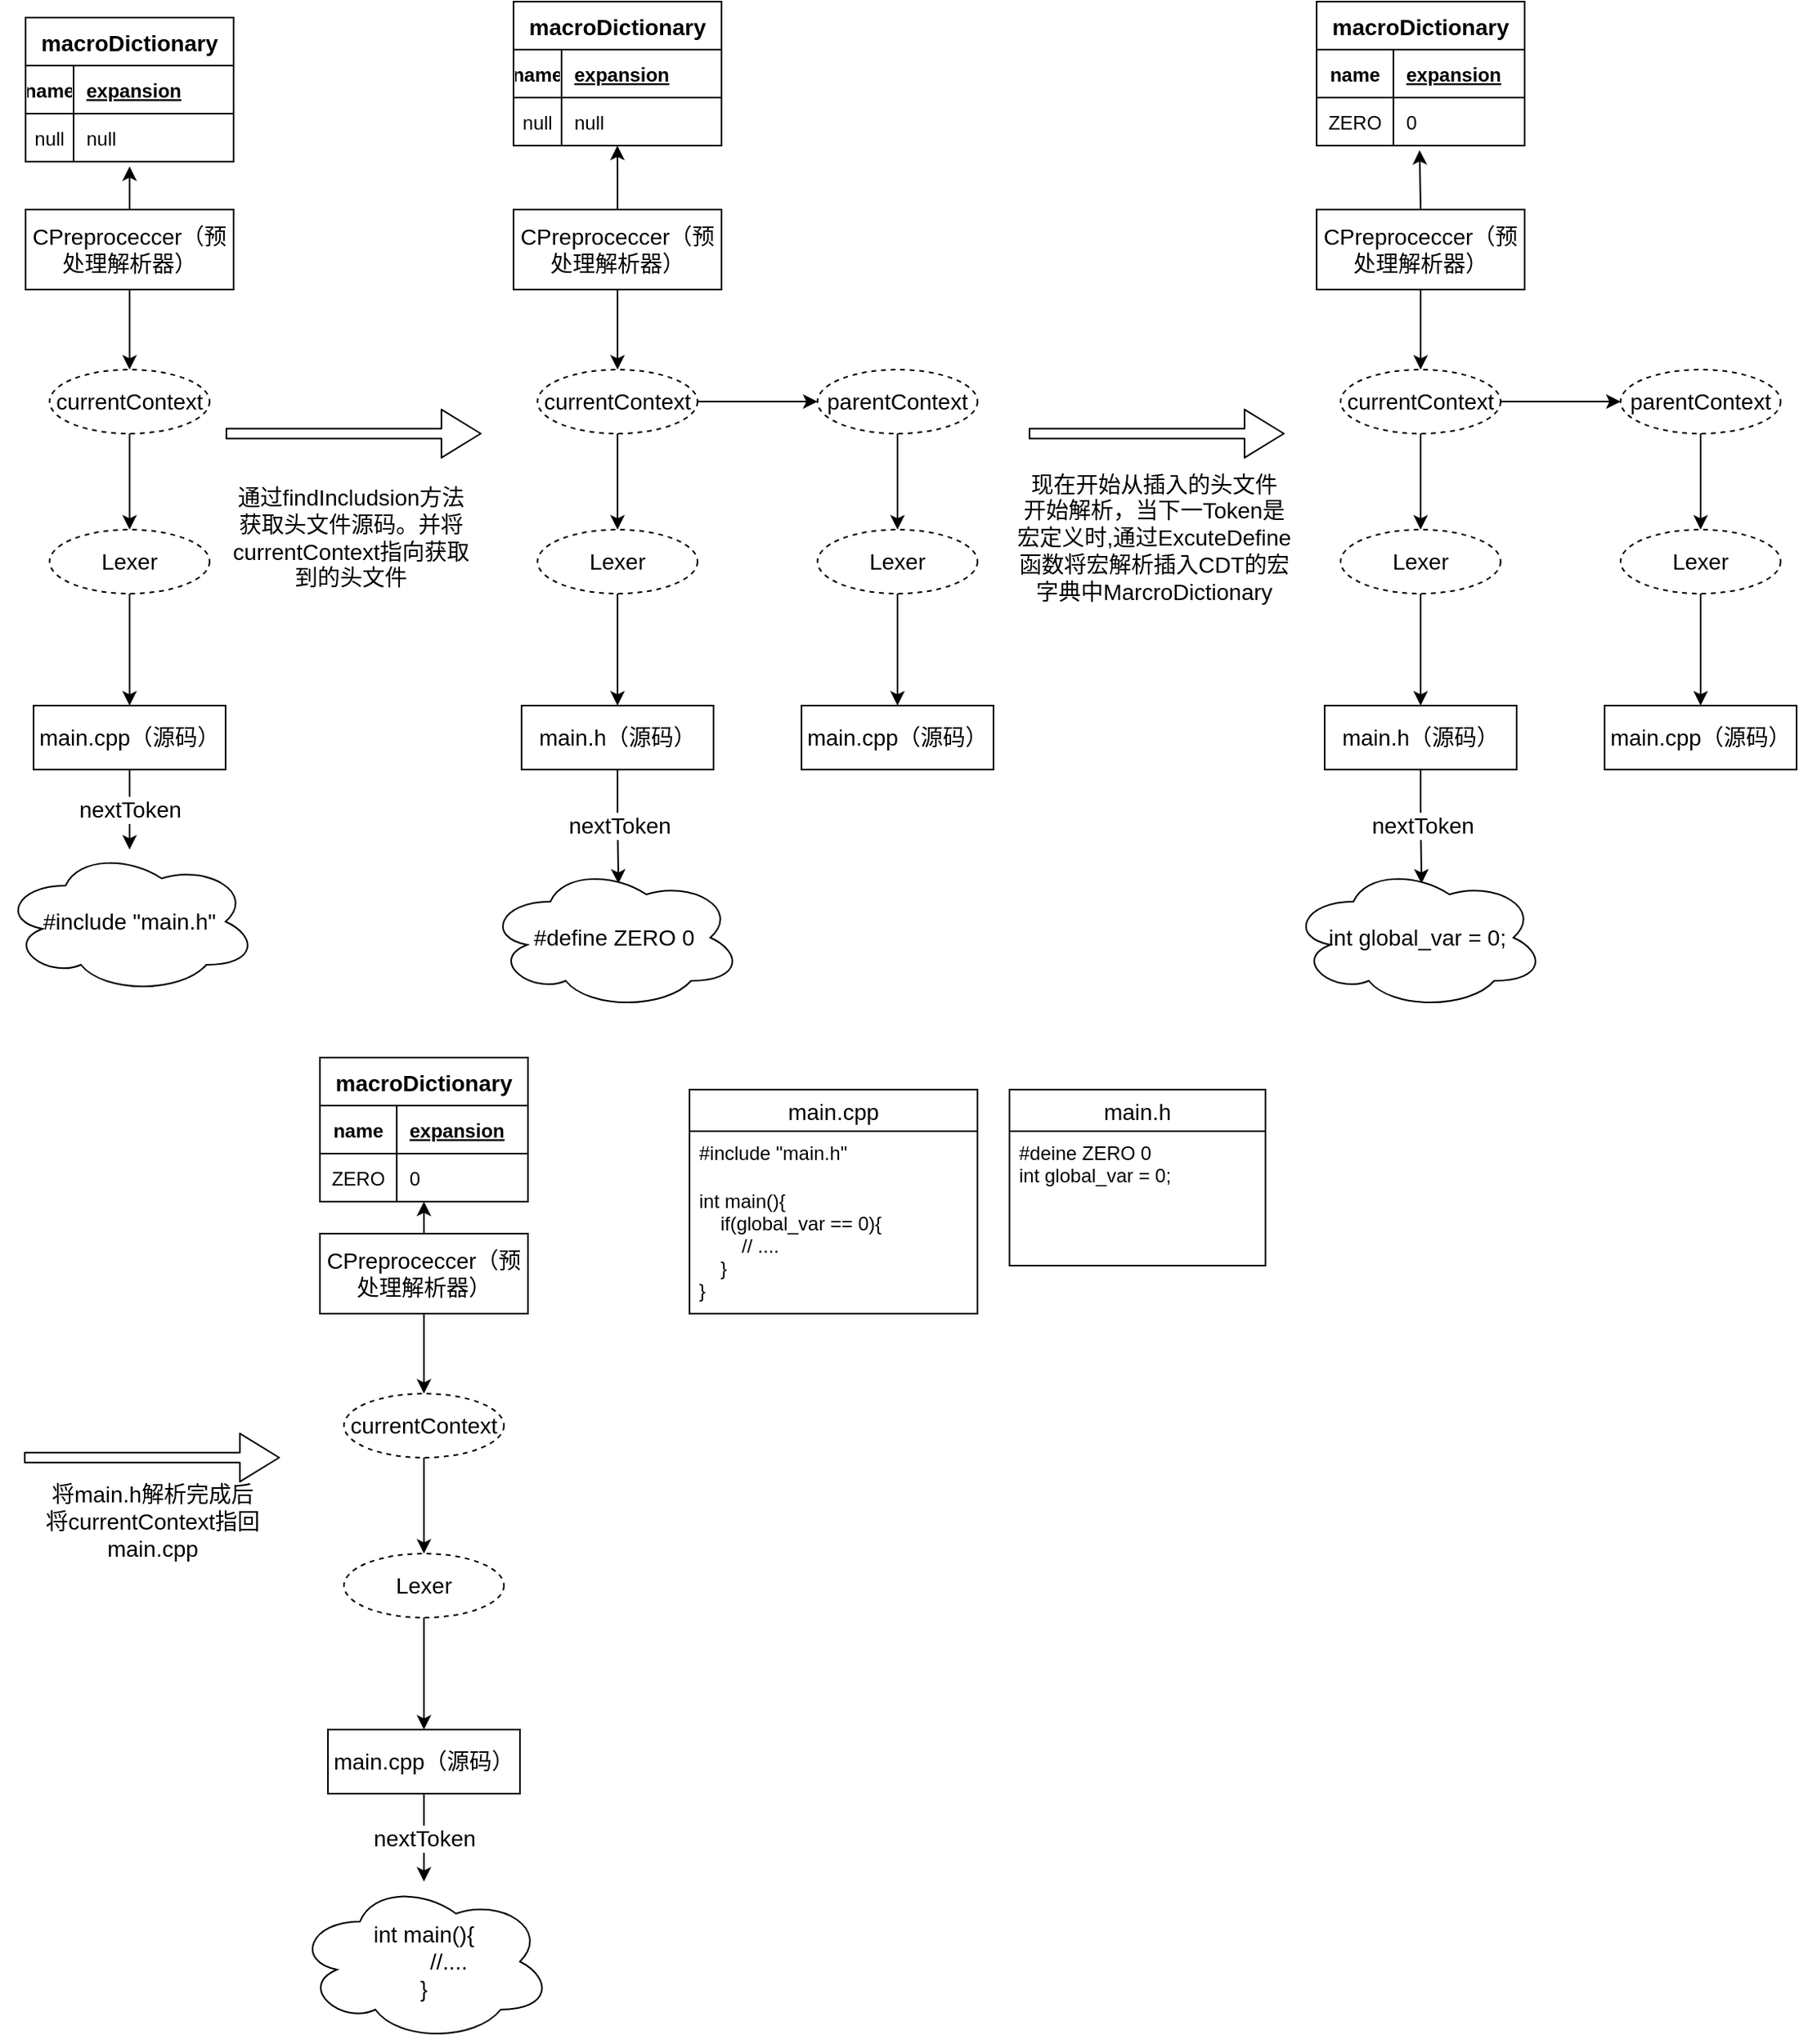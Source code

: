 <mxfile version="14.9.6" type="device"><diagram id="C5RBs43oDa-KdzZeNtuy" name="Page-1"><mxGraphModel dx="2370" dy="2539" grid="1" gridSize="10" guides="1" tooltips="1" connect="1" arrows="1" fold="1" page="1" pageScale="1" pageWidth="827" pageHeight="1169" math="0" shadow="0"><root><mxCell id="WIyWlLk6GJQsqaUBKTNV-0"/><mxCell id="WIyWlLk6GJQsqaUBKTNV-1" parent="WIyWlLk6GJQsqaUBKTNV-0"/><mxCell id="orRIZjKBZ5cGVAHGBjZL-9" style="edgeStyle=orthogonalEdgeStyle;rounded=0;orthogonalLoop=1;jettySize=auto;html=1;entryX=0.5;entryY=0;entryDx=0;entryDy=0;fontSize=14;" edge="1" parent="WIyWlLk6GJQsqaUBKTNV-1" source="orRIZjKBZ5cGVAHGBjZL-1" target="orRIZjKBZ5cGVAHGBjZL-2"><mxGeometry relative="1" as="geometry"/></mxCell><mxCell id="orRIZjKBZ5cGVAHGBjZL-144" style="edgeStyle=orthogonalEdgeStyle;rounded=0;orthogonalLoop=1;jettySize=auto;html=1;exitX=0.5;exitY=0;exitDx=0;exitDy=0;entryX=0.5;entryY=1.1;entryDx=0;entryDy=0;entryPerimeter=0;fontSize=14;" edge="1" parent="WIyWlLk6GJQsqaUBKTNV-1" source="orRIZjKBZ5cGVAHGBjZL-1" target="orRIZjKBZ5cGVAHGBjZL-123"><mxGeometry relative="1" as="geometry"/></mxCell><mxCell id="orRIZjKBZ5cGVAHGBjZL-1" value="CPreproceccer（预处理解析器）" style="whiteSpace=wrap;html=1;align=center;fontSize=14;" vertex="1" parent="WIyWlLk6GJQsqaUBKTNV-1"><mxGeometry x="85" y="120" width="130" height="50" as="geometry"/></mxCell><mxCell id="orRIZjKBZ5cGVAHGBjZL-5" style="edgeStyle=orthogonalEdgeStyle;rounded=0;orthogonalLoop=1;jettySize=auto;html=1;entryX=0.5;entryY=0;entryDx=0;entryDy=0;fontSize=14;" edge="1" parent="WIyWlLk6GJQsqaUBKTNV-1" source="orRIZjKBZ5cGVAHGBjZL-2" target="orRIZjKBZ5cGVAHGBjZL-4"><mxGeometry relative="1" as="geometry"/></mxCell><mxCell id="orRIZjKBZ5cGVAHGBjZL-2" value="currentContext" style="ellipse;whiteSpace=wrap;html=1;align=center;dashed=1;fontSize=14;" vertex="1" parent="WIyWlLk6GJQsqaUBKTNV-1"><mxGeometry x="100" y="220" width="100" height="40" as="geometry"/></mxCell><mxCell id="orRIZjKBZ5cGVAHGBjZL-6" style="edgeStyle=orthogonalEdgeStyle;rounded=0;orthogonalLoop=1;jettySize=auto;html=1;exitX=0.5;exitY=1;exitDx=0;exitDy=0;fontSize=14;entryX=0.5;entryY=0;entryDx=0;entryDy=0;" edge="1" parent="WIyWlLk6GJQsqaUBKTNV-1" source="orRIZjKBZ5cGVAHGBjZL-4" target="orRIZjKBZ5cGVAHGBjZL-7"><mxGeometry relative="1" as="geometry"><mxPoint x="149.857" y="420" as="targetPoint"/></mxGeometry></mxCell><mxCell id="orRIZjKBZ5cGVAHGBjZL-4" value="Lexer" style="ellipse;whiteSpace=wrap;html=1;align=center;dashed=1;fontSize=14;" vertex="1" parent="WIyWlLk6GJQsqaUBKTNV-1"><mxGeometry x="100" y="320" width="100" height="40" as="geometry"/></mxCell><mxCell id="orRIZjKBZ5cGVAHGBjZL-15" value="nextToken" style="edgeStyle=orthogonalEdgeStyle;rounded=0;orthogonalLoop=1;jettySize=auto;html=1;fontSize=14;" edge="1" parent="WIyWlLk6GJQsqaUBKTNV-1" source="orRIZjKBZ5cGVAHGBjZL-7" target="orRIZjKBZ5cGVAHGBjZL-14"><mxGeometry relative="1" as="geometry"/></mxCell><mxCell id="orRIZjKBZ5cGVAHGBjZL-7" value="main.cpp（源码）" style="whiteSpace=wrap;html=1;align=center;fontSize=14;" vertex="1" parent="WIyWlLk6GJQsqaUBKTNV-1"><mxGeometry x="90" y="430" width="120" height="40" as="geometry"/></mxCell><mxCell id="orRIZjKBZ5cGVAHGBjZL-10" value="" style="shape=flexArrow;endArrow=classic;html=1;fontSize=14;endWidth=22.857;endSize=7.857;width=6.286;" edge="1" parent="WIyWlLk6GJQsqaUBKTNV-1"><mxGeometry width="50" height="50" relative="1" as="geometry"><mxPoint x="210" y="260" as="sourcePoint"/><mxPoint x="370" y="260" as="targetPoint"/></mxGeometry></mxCell><mxCell id="orRIZjKBZ5cGVAHGBjZL-14" value="#include &quot;main.h&quot;" style="ellipse;shape=cloud;whiteSpace=wrap;html=1;fontSize=14;" vertex="1" parent="WIyWlLk6GJQsqaUBKTNV-1"><mxGeometry x="70" y="520" width="160" height="90" as="geometry"/></mxCell><mxCell id="orRIZjKBZ5cGVAHGBjZL-16" style="edgeStyle=orthogonalEdgeStyle;rounded=0;orthogonalLoop=1;jettySize=auto;html=1;entryX=0.5;entryY=0;entryDx=0;entryDy=0;fontSize=14;" edge="1" parent="WIyWlLk6GJQsqaUBKTNV-1" source="orRIZjKBZ5cGVAHGBjZL-17" target="orRIZjKBZ5cGVAHGBjZL-19"><mxGeometry relative="1" as="geometry"/></mxCell><mxCell id="orRIZjKBZ5cGVAHGBjZL-95" style="edgeStyle=orthogonalEdgeStyle;rounded=0;orthogonalLoop=1;jettySize=auto;html=1;exitX=0.5;exitY=0;exitDx=0;exitDy=0;entryX=0.623;entryY=1;entryDx=0;entryDy=0;entryPerimeter=0;fontSize=14;" edge="1" parent="WIyWlLk6GJQsqaUBKTNV-1" source="orRIZjKBZ5cGVAHGBjZL-17"><mxGeometry relative="1" as="geometry"><mxPoint x="454.92" y="80" as="targetPoint"/></mxGeometry></mxCell><mxCell id="orRIZjKBZ5cGVAHGBjZL-17" value="CPreproceccer（预处理解析器）" style="whiteSpace=wrap;html=1;align=center;fontSize=14;" vertex="1" parent="WIyWlLk6GJQsqaUBKTNV-1"><mxGeometry x="390" y="120" width="130" height="50" as="geometry"/></mxCell><mxCell id="orRIZjKBZ5cGVAHGBjZL-18" style="edgeStyle=orthogonalEdgeStyle;rounded=0;orthogonalLoop=1;jettySize=auto;html=1;entryX=0.5;entryY=0;entryDx=0;entryDy=0;fontSize=14;" edge="1" parent="WIyWlLk6GJQsqaUBKTNV-1" source="orRIZjKBZ5cGVAHGBjZL-19" target="orRIZjKBZ5cGVAHGBjZL-21"><mxGeometry relative="1" as="geometry"/></mxCell><mxCell id="orRIZjKBZ5cGVAHGBjZL-24" style="edgeStyle=orthogonalEdgeStyle;rounded=0;orthogonalLoop=1;jettySize=auto;html=1;exitX=1;exitY=0.5;exitDx=0;exitDy=0;fontSize=14;" edge="1" parent="WIyWlLk6GJQsqaUBKTNV-1" source="orRIZjKBZ5cGVAHGBjZL-19"><mxGeometry relative="1" as="geometry"><mxPoint x="580" y="240" as="targetPoint"/></mxGeometry></mxCell><mxCell id="orRIZjKBZ5cGVAHGBjZL-19" value="currentContext" style="ellipse;whiteSpace=wrap;html=1;align=center;dashed=1;fontSize=14;" vertex="1" parent="WIyWlLk6GJQsqaUBKTNV-1"><mxGeometry x="405" y="220" width="100" height="40" as="geometry"/></mxCell><mxCell id="orRIZjKBZ5cGVAHGBjZL-20" style="edgeStyle=orthogonalEdgeStyle;rounded=0;orthogonalLoop=1;jettySize=auto;html=1;exitX=0.5;exitY=1;exitDx=0;exitDy=0;fontSize=14;entryX=0.5;entryY=0;entryDx=0;entryDy=0;" edge="1" parent="WIyWlLk6GJQsqaUBKTNV-1" source="orRIZjKBZ5cGVAHGBjZL-21" target="orRIZjKBZ5cGVAHGBjZL-22"><mxGeometry relative="1" as="geometry"><mxPoint x="454.857" y="420" as="targetPoint"/></mxGeometry></mxCell><mxCell id="orRIZjKBZ5cGVAHGBjZL-21" value="Lexer" style="ellipse;whiteSpace=wrap;html=1;align=center;dashed=1;fontSize=14;" vertex="1" parent="WIyWlLk6GJQsqaUBKTNV-1"><mxGeometry x="405" y="320" width="100" height="40" as="geometry"/></mxCell><mxCell id="orRIZjKBZ5cGVAHGBjZL-23" value="nextToken" style="edgeStyle=orthogonalEdgeStyle;rounded=0;orthogonalLoop=1;jettySize=auto;html=1;exitX=0.5;exitY=1;exitDx=0;exitDy=0;fontSize=14;entryX=0.516;entryY=0.125;entryDx=0;entryDy=0;entryPerimeter=0;" edge="1" parent="WIyWlLk6GJQsqaUBKTNV-1" source="orRIZjKBZ5cGVAHGBjZL-22" target="orRIZjKBZ5cGVAHGBjZL-31"><mxGeometry relative="1" as="geometry"><mxPoint x="454.862" y="530" as="targetPoint"/></mxGeometry></mxCell><mxCell id="orRIZjKBZ5cGVAHGBjZL-22" value="main.h（源码）" style="whiteSpace=wrap;html=1;align=center;fontSize=14;" vertex="1" parent="WIyWlLk6GJQsqaUBKTNV-1"><mxGeometry x="395" y="430" width="120" height="40" as="geometry"/></mxCell><mxCell id="orRIZjKBZ5cGVAHGBjZL-25" style="edgeStyle=orthogonalEdgeStyle;rounded=0;orthogonalLoop=1;jettySize=auto;html=1;entryX=0.5;entryY=0;entryDx=0;entryDy=0;fontSize=14;" edge="1" parent="WIyWlLk6GJQsqaUBKTNV-1" source="orRIZjKBZ5cGVAHGBjZL-26" target="orRIZjKBZ5cGVAHGBjZL-28"><mxGeometry relative="1" as="geometry"/></mxCell><mxCell id="orRIZjKBZ5cGVAHGBjZL-26" value="parentContext" style="ellipse;whiteSpace=wrap;html=1;align=center;dashed=1;fontSize=14;" vertex="1" parent="WIyWlLk6GJQsqaUBKTNV-1"><mxGeometry x="580" y="220" width="100" height="40" as="geometry"/></mxCell><mxCell id="orRIZjKBZ5cGVAHGBjZL-27" style="edgeStyle=orthogonalEdgeStyle;rounded=0;orthogonalLoop=1;jettySize=auto;html=1;exitX=0.5;exitY=1;exitDx=0;exitDy=0;fontSize=14;entryX=0.5;entryY=0;entryDx=0;entryDy=0;" edge="1" parent="WIyWlLk6GJQsqaUBKTNV-1" source="orRIZjKBZ5cGVAHGBjZL-28" target="orRIZjKBZ5cGVAHGBjZL-29"><mxGeometry relative="1" as="geometry"><mxPoint x="629.857" y="420" as="targetPoint"/></mxGeometry></mxCell><mxCell id="orRIZjKBZ5cGVAHGBjZL-28" value="Lexer" style="ellipse;whiteSpace=wrap;html=1;align=center;dashed=1;fontSize=14;" vertex="1" parent="WIyWlLk6GJQsqaUBKTNV-1"><mxGeometry x="580" y="320" width="100" height="40" as="geometry"/></mxCell><mxCell id="orRIZjKBZ5cGVAHGBjZL-29" value="main.cpp（源码）" style="whiteSpace=wrap;html=1;align=center;fontSize=14;" vertex="1" parent="WIyWlLk6GJQsqaUBKTNV-1"><mxGeometry x="570" y="430" width="120" height="40" as="geometry"/></mxCell><mxCell id="orRIZjKBZ5cGVAHGBjZL-30" value="通过findIncludsion方法&lt;br&gt;获取头文件源码。并将&lt;br&gt;currentContext指向获取&lt;br&gt;到的头文件" style="text;html=1;align=center;verticalAlign=middle;resizable=0;points=[];autosize=1;strokeColor=none;fontSize=14;" vertex="1" parent="WIyWlLk6GJQsqaUBKTNV-1"><mxGeometry x="208" y="290" width="160" height="70" as="geometry"/></mxCell><mxCell id="orRIZjKBZ5cGVAHGBjZL-31" value="#define ZERO 0" style="ellipse;shape=cloud;whiteSpace=wrap;html=1;fontSize=14;" vertex="1" parent="WIyWlLk6GJQsqaUBKTNV-1"><mxGeometry x="373" y="530" width="160" height="90" as="geometry"/></mxCell><mxCell id="orRIZjKBZ5cGVAHGBjZL-46" value="main.cpp" style="swimlane;fontStyle=0;childLayout=stackLayout;horizontal=1;startSize=26;horizontalStack=0;resizeParent=1;resizeParentMax=0;resizeLast=0;collapsible=1;marginBottom=0;align=center;fontSize=14;" vertex="1" parent="WIyWlLk6GJQsqaUBKTNV-1"><mxGeometry x="500" y="670" width="180" height="140" as="geometry"/></mxCell><mxCell id="orRIZjKBZ5cGVAHGBjZL-47" value="#include &quot;main.h&quot;" style="text;strokeColor=none;fillColor=none;spacingLeft=4;spacingRight=4;overflow=hidden;rotatable=0;points=[[0,0.5],[1,0.5]];portConstraint=eastwest;fontSize=12;" vertex="1" parent="orRIZjKBZ5cGVAHGBjZL-46"><mxGeometry y="26" width="180" height="30" as="geometry"/></mxCell><mxCell id="orRIZjKBZ5cGVAHGBjZL-48" value="int main(){&#10;    if(global_var == 0){&#10;        // ....&#10;    }&#10;}" style="text;strokeColor=none;fillColor=none;spacingLeft=4;spacingRight=4;overflow=hidden;rotatable=0;points=[[0,0.5],[1,0.5]];portConstraint=eastwest;fontSize=12;" vertex="1" parent="orRIZjKBZ5cGVAHGBjZL-46"><mxGeometry y="56" width="180" height="84" as="geometry"/></mxCell><mxCell id="orRIZjKBZ5cGVAHGBjZL-50" value="main.h" style="swimlane;fontStyle=0;childLayout=stackLayout;horizontal=1;startSize=26;horizontalStack=0;resizeParent=1;resizeParentMax=0;resizeLast=0;collapsible=1;marginBottom=0;align=center;fontSize=14;" vertex="1" parent="WIyWlLk6GJQsqaUBKTNV-1"><mxGeometry x="700" y="670" width="160" height="110" as="geometry"/></mxCell><mxCell id="orRIZjKBZ5cGVAHGBjZL-51" value="#deine ZERO 0&#10;int global_var = 0;" style="text;strokeColor=none;fillColor=none;spacingLeft=4;spacingRight=4;overflow=hidden;rotatable=0;points=[[0,0.5],[1,0.5]];portConstraint=eastwest;fontSize=12;" vertex="1" parent="orRIZjKBZ5cGVAHGBjZL-50"><mxGeometry y="26" width="160" height="84" as="geometry"/></mxCell><mxCell id="orRIZjKBZ5cGVAHGBjZL-54" value="" style="shape=flexArrow;endArrow=classic;html=1;fontSize=14;endWidth=22.857;endSize=7.857;width=6.286;" edge="1" parent="WIyWlLk6GJQsqaUBKTNV-1"><mxGeometry width="50" height="50" relative="1" as="geometry"><mxPoint x="84" y="900" as="sourcePoint"/><mxPoint x="244" y="900" as="targetPoint"/></mxGeometry></mxCell><mxCell id="orRIZjKBZ5cGVAHGBjZL-55" value="将main.h解析完成后&lt;br&gt;将currentContext指回&lt;br&gt;main.cpp" style="text;html=1;align=center;verticalAlign=middle;resizable=0;points=[];autosize=1;strokeColor=none;fontSize=14;" vertex="1" parent="WIyWlLk6GJQsqaUBKTNV-1"><mxGeometry x="89" y="910" width="150" height="60" as="geometry"/></mxCell><mxCell id="orRIZjKBZ5cGVAHGBjZL-56" style="edgeStyle=orthogonalEdgeStyle;rounded=0;orthogonalLoop=1;jettySize=auto;html=1;entryX=0.5;entryY=0;entryDx=0;entryDy=0;fontSize=14;" edge="1" parent="WIyWlLk6GJQsqaUBKTNV-1" source="orRIZjKBZ5cGVAHGBjZL-57" target="orRIZjKBZ5cGVAHGBjZL-59"><mxGeometry relative="1" as="geometry"/></mxCell><mxCell id="orRIZjKBZ5cGVAHGBjZL-140" style="edgeStyle=orthogonalEdgeStyle;rounded=0;orthogonalLoop=1;jettySize=auto;html=1;exitX=0.5;exitY=0;exitDx=0;exitDy=0;entryX=0.5;entryY=1;entryDx=0;entryDy=0;entryPerimeter=0;fontSize=14;" edge="1" parent="WIyWlLk6GJQsqaUBKTNV-1" source="orRIZjKBZ5cGVAHGBjZL-57" target="orRIZjKBZ5cGVAHGBjZL-137"><mxGeometry relative="1" as="geometry"/></mxCell><mxCell id="orRIZjKBZ5cGVAHGBjZL-57" value="CPreproceccer（预处理解析器）" style="whiteSpace=wrap;html=1;align=center;fontSize=14;" vertex="1" parent="WIyWlLk6GJQsqaUBKTNV-1"><mxGeometry x="269" y="760" width="130" height="50" as="geometry"/></mxCell><mxCell id="orRIZjKBZ5cGVAHGBjZL-58" style="edgeStyle=orthogonalEdgeStyle;rounded=0;orthogonalLoop=1;jettySize=auto;html=1;entryX=0.5;entryY=0;entryDx=0;entryDy=0;fontSize=14;" edge="1" parent="WIyWlLk6GJQsqaUBKTNV-1" source="orRIZjKBZ5cGVAHGBjZL-59" target="orRIZjKBZ5cGVAHGBjZL-61"><mxGeometry relative="1" as="geometry"/></mxCell><mxCell id="orRIZjKBZ5cGVAHGBjZL-59" value="currentContext" style="ellipse;whiteSpace=wrap;html=1;align=center;dashed=1;fontSize=14;" vertex="1" parent="WIyWlLk6GJQsqaUBKTNV-1"><mxGeometry x="284" y="860" width="100" height="40" as="geometry"/></mxCell><mxCell id="orRIZjKBZ5cGVAHGBjZL-60" style="edgeStyle=orthogonalEdgeStyle;rounded=0;orthogonalLoop=1;jettySize=auto;html=1;exitX=0.5;exitY=1;exitDx=0;exitDy=0;fontSize=14;entryX=0.5;entryY=0;entryDx=0;entryDy=0;" edge="1" parent="WIyWlLk6GJQsqaUBKTNV-1" source="orRIZjKBZ5cGVAHGBjZL-61" target="orRIZjKBZ5cGVAHGBjZL-63"><mxGeometry relative="1" as="geometry"><mxPoint x="333.857" y="1060" as="targetPoint"/></mxGeometry></mxCell><mxCell id="orRIZjKBZ5cGVAHGBjZL-61" value="Lexer" style="ellipse;whiteSpace=wrap;html=1;align=center;dashed=1;fontSize=14;" vertex="1" parent="WIyWlLk6GJQsqaUBKTNV-1"><mxGeometry x="284" y="960" width="100" height="40" as="geometry"/></mxCell><mxCell id="orRIZjKBZ5cGVAHGBjZL-62" value="nextToken" style="edgeStyle=orthogonalEdgeStyle;rounded=0;orthogonalLoop=1;jettySize=auto;html=1;fontSize=14;" edge="1" parent="WIyWlLk6GJQsqaUBKTNV-1" source="orRIZjKBZ5cGVAHGBjZL-63" target="orRIZjKBZ5cGVAHGBjZL-64"><mxGeometry relative="1" as="geometry"/></mxCell><mxCell id="orRIZjKBZ5cGVAHGBjZL-63" value="main.cpp（源码）" style="whiteSpace=wrap;html=1;align=center;fontSize=14;" vertex="1" parent="WIyWlLk6GJQsqaUBKTNV-1"><mxGeometry x="274" y="1070" width="120" height="40" as="geometry"/></mxCell><mxCell id="orRIZjKBZ5cGVAHGBjZL-64" value="int main(){&lt;br&gt;&lt;span style=&quot;white-space: pre&quot;&gt;&#9;&lt;/span&gt;//....&lt;br&gt;}" style="ellipse;shape=cloud;whiteSpace=wrap;html=1;fontSize=14;" vertex="1" parent="WIyWlLk6GJQsqaUBKTNV-1"><mxGeometry x="254" y="1165" width="160" height="100" as="geometry"/></mxCell><mxCell id="orRIZjKBZ5cGVAHGBjZL-65" value="" style="shape=flexArrow;endArrow=classic;html=1;fontSize=14;endWidth=22.857;endSize=7.857;width=6.286;" edge="1" parent="WIyWlLk6GJQsqaUBKTNV-1"><mxGeometry width="50" height="50" relative="1" as="geometry"><mxPoint x="712" y="260" as="sourcePoint"/><mxPoint x="872" y="260" as="targetPoint"/></mxGeometry></mxCell><mxCell id="orRIZjKBZ5cGVAHGBjZL-66" style="edgeStyle=orthogonalEdgeStyle;rounded=0;orthogonalLoop=1;jettySize=auto;html=1;entryX=0.5;entryY=0;entryDx=0;entryDy=0;fontSize=14;" edge="1" parent="WIyWlLk6GJQsqaUBKTNV-1" source="orRIZjKBZ5cGVAHGBjZL-67" target="orRIZjKBZ5cGVAHGBjZL-70"><mxGeometry relative="1" as="geometry"/></mxCell><mxCell id="orRIZjKBZ5cGVAHGBjZL-118" style="edgeStyle=orthogonalEdgeStyle;rounded=0;orthogonalLoop=1;jettySize=auto;html=1;exitX=0.5;exitY=0;exitDx=0;exitDy=0;entryX=0.495;entryY=1.095;entryDx=0;entryDy=0;entryPerimeter=0;fontSize=14;" edge="1" parent="WIyWlLk6GJQsqaUBKTNV-1" source="orRIZjKBZ5cGVAHGBjZL-67" target="orRIZjKBZ5cGVAHGBjZL-115"><mxGeometry relative="1" as="geometry"/></mxCell><mxCell id="orRIZjKBZ5cGVAHGBjZL-67" value="CPreproceccer（预处理解析器）" style="whiteSpace=wrap;html=1;align=center;fontSize=14;" vertex="1" parent="WIyWlLk6GJQsqaUBKTNV-1"><mxGeometry x="892" y="120" width="130" height="50" as="geometry"/></mxCell><mxCell id="orRIZjKBZ5cGVAHGBjZL-68" style="edgeStyle=orthogonalEdgeStyle;rounded=0;orthogonalLoop=1;jettySize=auto;html=1;entryX=0.5;entryY=0;entryDx=0;entryDy=0;fontSize=14;" edge="1" parent="WIyWlLk6GJQsqaUBKTNV-1" source="orRIZjKBZ5cGVAHGBjZL-70" target="orRIZjKBZ5cGVAHGBjZL-72"><mxGeometry relative="1" as="geometry"/></mxCell><mxCell id="orRIZjKBZ5cGVAHGBjZL-69" style="edgeStyle=orthogonalEdgeStyle;rounded=0;orthogonalLoop=1;jettySize=auto;html=1;exitX=1;exitY=0.5;exitDx=0;exitDy=0;fontSize=14;" edge="1" parent="WIyWlLk6GJQsqaUBKTNV-1" source="orRIZjKBZ5cGVAHGBjZL-70"><mxGeometry relative="1" as="geometry"><mxPoint x="1082" y="240" as="targetPoint"/></mxGeometry></mxCell><mxCell id="orRIZjKBZ5cGVAHGBjZL-70" value="currentContext" style="ellipse;whiteSpace=wrap;html=1;align=center;dashed=1;fontSize=14;" vertex="1" parent="WIyWlLk6GJQsqaUBKTNV-1"><mxGeometry x="907" y="220" width="100" height="40" as="geometry"/></mxCell><mxCell id="orRIZjKBZ5cGVAHGBjZL-71" style="edgeStyle=orthogonalEdgeStyle;rounded=0;orthogonalLoop=1;jettySize=auto;html=1;exitX=0.5;exitY=1;exitDx=0;exitDy=0;fontSize=14;entryX=0.5;entryY=0;entryDx=0;entryDy=0;" edge="1" parent="WIyWlLk6GJQsqaUBKTNV-1" source="orRIZjKBZ5cGVAHGBjZL-72" target="orRIZjKBZ5cGVAHGBjZL-74"><mxGeometry relative="1" as="geometry"><mxPoint x="956.857" y="420" as="targetPoint"/></mxGeometry></mxCell><mxCell id="orRIZjKBZ5cGVAHGBjZL-72" value="Lexer" style="ellipse;whiteSpace=wrap;html=1;align=center;dashed=1;fontSize=14;" vertex="1" parent="WIyWlLk6GJQsqaUBKTNV-1"><mxGeometry x="907" y="320" width="100" height="40" as="geometry"/></mxCell><mxCell id="orRIZjKBZ5cGVAHGBjZL-73" value="nextToken" style="edgeStyle=orthogonalEdgeStyle;rounded=0;orthogonalLoop=1;jettySize=auto;html=1;exitX=0.5;exitY=1;exitDx=0;exitDy=0;fontSize=14;entryX=0.516;entryY=0.125;entryDx=0;entryDy=0;entryPerimeter=0;" edge="1" parent="WIyWlLk6GJQsqaUBKTNV-1" source="orRIZjKBZ5cGVAHGBjZL-74" target="orRIZjKBZ5cGVAHGBjZL-81"><mxGeometry relative="1" as="geometry"><mxPoint x="956.862" y="530" as="targetPoint"/></mxGeometry></mxCell><mxCell id="orRIZjKBZ5cGVAHGBjZL-74" value="main.h（源码）" style="whiteSpace=wrap;html=1;align=center;fontSize=14;" vertex="1" parent="WIyWlLk6GJQsqaUBKTNV-1"><mxGeometry x="897" y="430" width="120" height="40" as="geometry"/></mxCell><mxCell id="orRIZjKBZ5cGVAHGBjZL-75" style="edgeStyle=orthogonalEdgeStyle;rounded=0;orthogonalLoop=1;jettySize=auto;html=1;entryX=0.5;entryY=0;entryDx=0;entryDy=0;fontSize=14;" edge="1" parent="WIyWlLk6GJQsqaUBKTNV-1" source="orRIZjKBZ5cGVAHGBjZL-76" target="orRIZjKBZ5cGVAHGBjZL-78"><mxGeometry relative="1" as="geometry"/></mxCell><mxCell id="orRIZjKBZ5cGVAHGBjZL-76" value="parentContext" style="ellipse;whiteSpace=wrap;html=1;align=center;dashed=1;fontSize=14;" vertex="1" parent="WIyWlLk6GJQsqaUBKTNV-1"><mxGeometry x="1082" y="220" width="100" height="40" as="geometry"/></mxCell><mxCell id="orRIZjKBZ5cGVAHGBjZL-77" style="edgeStyle=orthogonalEdgeStyle;rounded=0;orthogonalLoop=1;jettySize=auto;html=1;exitX=0.5;exitY=1;exitDx=0;exitDy=0;fontSize=14;entryX=0.5;entryY=0;entryDx=0;entryDy=0;" edge="1" parent="WIyWlLk6GJQsqaUBKTNV-1" source="orRIZjKBZ5cGVAHGBjZL-78" target="orRIZjKBZ5cGVAHGBjZL-79"><mxGeometry relative="1" as="geometry"><mxPoint x="1131.857" y="420" as="targetPoint"/></mxGeometry></mxCell><mxCell id="orRIZjKBZ5cGVAHGBjZL-78" value="Lexer" style="ellipse;whiteSpace=wrap;html=1;align=center;dashed=1;fontSize=14;" vertex="1" parent="WIyWlLk6GJQsqaUBKTNV-1"><mxGeometry x="1082" y="320" width="100" height="40" as="geometry"/></mxCell><mxCell id="orRIZjKBZ5cGVAHGBjZL-79" value="main.cpp（源码）" style="whiteSpace=wrap;html=1;align=center;fontSize=14;" vertex="1" parent="WIyWlLk6GJQsqaUBKTNV-1"><mxGeometry x="1072" y="430" width="120" height="40" as="geometry"/></mxCell><mxCell id="orRIZjKBZ5cGVAHGBjZL-80" value="现在开始从插入的头文件&lt;br&gt;开始解析，当下一Token是&lt;br&gt;宏定义时,通过ExcuteDefine&lt;br&gt;函数将宏解析插入CDT的宏&lt;br&gt;字典中MarcroDictionary" style="text;html=1;align=center;verticalAlign=middle;resizable=0;points=[];autosize=1;strokeColor=none;fontSize=14;" vertex="1" parent="WIyWlLk6GJQsqaUBKTNV-1"><mxGeometry x="695" y="280" width="190" height="90" as="geometry"/></mxCell><mxCell id="orRIZjKBZ5cGVAHGBjZL-81" value="int global_var = 0;" style="ellipse;shape=cloud;whiteSpace=wrap;html=1;fontSize=14;" vertex="1" parent="WIyWlLk6GJQsqaUBKTNV-1"><mxGeometry x="875" y="530" width="160" height="90" as="geometry"/></mxCell><mxCell id="orRIZjKBZ5cGVAHGBjZL-98" value="macroDictionary" style="shape=table;startSize=30;container=1;collapsible=1;childLayout=tableLayout;fixedRows=1;rowLines=0;fontStyle=1;align=center;resizeLast=1;fontSize=14;" vertex="1" parent="WIyWlLk6GJQsqaUBKTNV-1"><mxGeometry x="390" y="-10" width="130" height="90" as="geometry"/></mxCell><mxCell id="orRIZjKBZ5cGVAHGBjZL-99" value="" style="shape=partialRectangle;collapsible=0;dropTarget=0;pointerEvents=0;fillColor=none;top=0;left=0;bottom=1;right=0;points=[[0,0.5],[1,0.5]];portConstraint=eastwest;" vertex="1" parent="orRIZjKBZ5cGVAHGBjZL-98"><mxGeometry y="30" width="130" height="30" as="geometry"/></mxCell><mxCell id="orRIZjKBZ5cGVAHGBjZL-100" value="name" style="shape=partialRectangle;connectable=0;fillColor=none;top=0;left=0;bottom=0;right=0;fontStyle=1;overflow=hidden;" vertex="1" parent="orRIZjKBZ5cGVAHGBjZL-99"><mxGeometry width="30" height="30" as="geometry"/></mxCell><mxCell id="orRIZjKBZ5cGVAHGBjZL-101" value="expansion" style="shape=partialRectangle;connectable=0;fillColor=none;top=0;left=0;bottom=0;right=0;align=left;spacingLeft=6;fontStyle=5;overflow=hidden;" vertex="1" parent="orRIZjKBZ5cGVAHGBjZL-99"><mxGeometry x="30" width="100" height="30" as="geometry"/></mxCell><mxCell id="orRIZjKBZ5cGVAHGBjZL-102" value="" style="shape=partialRectangle;collapsible=0;dropTarget=0;pointerEvents=0;fillColor=none;top=0;left=0;bottom=0;right=0;points=[[0,0.5],[1,0.5]];portConstraint=eastwest;" vertex="1" parent="orRIZjKBZ5cGVAHGBjZL-98"><mxGeometry y="60" width="130" height="30" as="geometry"/></mxCell><mxCell id="orRIZjKBZ5cGVAHGBjZL-103" value="null" style="shape=partialRectangle;connectable=0;fillColor=none;top=0;left=0;bottom=0;right=0;editable=1;overflow=hidden;" vertex="1" parent="orRIZjKBZ5cGVAHGBjZL-102"><mxGeometry width="30" height="30" as="geometry"/></mxCell><mxCell id="orRIZjKBZ5cGVAHGBjZL-104" value="null" style="shape=partialRectangle;connectable=0;fillColor=none;top=0;left=0;bottom=0;right=0;align=left;spacingLeft=6;overflow=hidden;" vertex="1" parent="orRIZjKBZ5cGVAHGBjZL-102"><mxGeometry x="30" width="100" height="30" as="geometry"/></mxCell><mxCell id="orRIZjKBZ5cGVAHGBjZL-111" value="macroDictionary" style="shape=table;startSize=30;container=1;collapsible=1;childLayout=tableLayout;fixedRows=1;rowLines=0;fontStyle=1;align=center;resizeLast=1;fontSize=14;" vertex="1" parent="WIyWlLk6GJQsqaUBKTNV-1"><mxGeometry x="892" y="-10" width="130" height="90" as="geometry"/></mxCell><mxCell id="orRIZjKBZ5cGVAHGBjZL-112" value="" style="shape=partialRectangle;collapsible=0;dropTarget=0;pointerEvents=0;fillColor=none;top=0;left=0;bottom=1;right=0;points=[[0,0.5],[1,0.5]];portConstraint=eastwest;" vertex="1" parent="orRIZjKBZ5cGVAHGBjZL-111"><mxGeometry y="30" width="130" height="30" as="geometry"/></mxCell><mxCell id="orRIZjKBZ5cGVAHGBjZL-113" value="name" style="shape=partialRectangle;connectable=0;fillColor=none;top=0;left=0;bottom=0;right=0;fontStyle=1;overflow=hidden;" vertex="1" parent="orRIZjKBZ5cGVAHGBjZL-112"><mxGeometry width="48" height="30" as="geometry"/></mxCell><mxCell id="orRIZjKBZ5cGVAHGBjZL-114" value="expansion" style="shape=partialRectangle;connectable=0;fillColor=none;top=0;left=0;bottom=0;right=0;align=left;spacingLeft=6;fontStyle=5;overflow=hidden;" vertex="1" parent="orRIZjKBZ5cGVAHGBjZL-112"><mxGeometry x="48" width="82" height="30" as="geometry"/></mxCell><mxCell id="orRIZjKBZ5cGVAHGBjZL-115" value="" style="shape=partialRectangle;collapsible=0;dropTarget=0;pointerEvents=0;fillColor=none;top=0;left=0;bottom=0;right=0;points=[[0,0.5],[1,0.5]];portConstraint=eastwest;" vertex="1" parent="orRIZjKBZ5cGVAHGBjZL-111"><mxGeometry y="60" width="130" height="30" as="geometry"/></mxCell><mxCell id="orRIZjKBZ5cGVAHGBjZL-116" value="ZERO" style="shape=partialRectangle;connectable=0;fillColor=none;top=0;left=0;bottom=0;right=0;editable=1;overflow=hidden;" vertex="1" parent="orRIZjKBZ5cGVAHGBjZL-115"><mxGeometry width="48" height="30" as="geometry"/></mxCell><mxCell id="orRIZjKBZ5cGVAHGBjZL-117" value="0" style="shape=partialRectangle;connectable=0;fillColor=none;top=0;left=0;bottom=0;right=0;align=left;spacingLeft=6;overflow=hidden;" vertex="1" parent="orRIZjKBZ5cGVAHGBjZL-115"><mxGeometry x="48" width="82" height="30" as="geometry"/></mxCell><mxCell id="orRIZjKBZ5cGVAHGBjZL-119" value="macroDictionary" style="shape=table;startSize=30;container=1;collapsible=1;childLayout=tableLayout;fixedRows=1;rowLines=0;fontStyle=1;align=center;resizeLast=1;fontSize=14;" vertex="1" parent="WIyWlLk6GJQsqaUBKTNV-1"><mxGeometry x="85" width="130" height="90" as="geometry"/></mxCell><mxCell id="orRIZjKBZ5cGVAHGBjZL-120" value="" style="shape=partialRectangle;collapsible=0;dropTarget=0;pointerEvents=0;fillColor=none;top=0;left=0;bottom=1;right=0;points=[[0,0.5],[1,0.5]];portConstraint=eastwest;" vertex="1" parent="orRIZjKBZ5cGVAHGBjZL-119"><mxGeometry y="30" width="130" height="30" as="geometry"/></mxCell><mxCell id="orRIZjKBZ5cGVAHGBjZL-121" value="name" style="shape=partialRectangle;connectable=0;fillColor=none;top=0;left=0;bottom=0;right=0;fontStyle=1;overflow=hidden;" vertex="1" parent="orRIZjKBZ5cGVAHGBjZL-120"><mxGeometry width="30" height="30" as="geometry"/></mxCell><mxCell id="orRIZjKBZ5cGVAHGBjZL-122" value="expansion" style="shape=partialRectangle;connectable=0;fillColor=none;top=0;left=0;bottom=0;right=0;align=left;spacingLeft=6;fontStyle=5;overflow=hidden;" vertex="1" parent="orRIZjKBZ5cGVAHGBjZL-120"><mxGeometry x="30" width="100" height="30" as="geometry"/></mxCell><mxCell id="orRIZjKBZ5cGVAHGBjZL-123" value="" style="shape=partialRectangle;collapsible=0;dropTarget=0;pointerEvents=0;fillColor=none;top=0;left=0;bottom=0;right=0;points=[[0,0.5],[1,0.5]];portConstraint=eastwest;" vertex="1" parent="orRIZjKBZ5cGVAHGBjZL-119"><mxGeometry y="60" width="130" height="30" as="geometry"/></mxCell><mxCell id="orRIZjKBZ5cGVAHGBjZL-124" value="null" style="shape=partialRectangle;connectable=0;fillColor=none;top=0;left=0;bottom=0;right=0;editable=1;overflow=hidden;" vertex="1" parent="orRIZjKBZ5cGVAHGBjZL-123"><mxGeometry width="30" height="30" as="geometry"/></mxCell><mxCell id="orRIZjKBZ5cGVAHGBjZL-125" value="null" style="shape=partialRectangle;connectable=0;fillColor=none;top=0;left=0;bottom=0;right=0;align=left;spacingLeft=6;overflow=hidden;" vertex="1" parent="orRIZjKBZ5cGVAHGBjZL-123"><mxGeometry x="30" width="100" height="30" as="geometry"/></mxCell><mxCell id="orRIZjKBZ5cGVAHGBjZL-133" value="macroDictionary" style="shape=table;startSize=30;container=1;collapsible=1;childLayout=tableLayout;fixedRows=1;rowLines=0;fontStyle=1;align=center;resizeLast=1;fontSize=14;" vertex="1" parent="WIyWlLk6GJQsqaUBKTNV-1"><mxGeometry x="269" y="650" width="130" height="90" as="geometry"/></mxCell><mxCell id="orRIZjKBZ5cGVAHGBjZL-134" value="" style="shape=partialRectangle;collapsible=0;dropTarget=0;pointerEvents=0;fillColor=none;top=0;left=0;bottom=1;right=0;points=[[0,0.5],[1,0.5]];portConstraint=eastwest;" vertex="1" parent="orRIZjKBZ5cGVAHGBjZL-133"><mxGeometry y="30" width="130" height="30" as="geometry"/></mxCell><mxCell id="orRIZjKBZ5cGVAHGBjZL-135" value="name" style="shape=partialRectangle;connectable=0;fillColor=none;top=0;left=0;bottom=0;right=0;fontStyle=1;overflow=hidden;" vertex="1" parent="orRIZjKBZ5cGVAHGBjZL-134"><mxGeometry width="48" height="30" as="geometry"/></mxCell><mxCell id="orRIZjKBZ5cGVAHGBjZL-136" value="expansion" style="shape=partialRectangle;connectable=0;fillColor=none;top=0;left=0;bottom=0;right=0;align=left;spacingLeft=6;fontStyle=5;overflow=hidden;" vertex="1" parent="orRIZjKBZ5cGVAHGBjZL-134"><mxGeometry x="48" width="82" height="30" as="geometry"/></mxCell><mxCell id="orRIZjKBZ5cGVAHGBjZL-137" value="" style="shape=partialRectangle;collapsible=0;dropTarget=0;pointerEvents=0;fillColor=none;top=0;left=0;bottom=0;right=0;points=[[0,0.5],[1,0.5]];portConstraint=eastwest;" vertex="1" parent="orRIZjKBZ5cGVAHGBjZL-133"><mxGeometry y="60" width="130" height="30" as="geometry"/></mxCell><mxCell id="orRIZjKBZ5cGVAHGBjZL-138" value="ZERO" style="shape=partialRectangle;connectable=0;fillColor=none;top=0;left=0;bottom=0;right=0;editable=1;overflow=hidden;" vertex="1" parent="orRIZjKBZ5cGVAHGBjZL-137"><mxGeometry width="48" height="30" as="geometry"/></mxCell><mxCell id="orRIZjKBZ5cGVAHGBjZL-139" value="0" style="shape=partialRectangle;connectable=0;fillColor=none;top=0;left=0;bottom=0;right=0;align=left;spacingLeft=6;overflow=hidden;" vertex="1" parent="orRIZjKBZ5cGVAHGBjZL-137"><mxGeometry x="48" width="82" height="30" as="geometry"/></mxCell></root></mxGraphModel></diagram></mxfile>